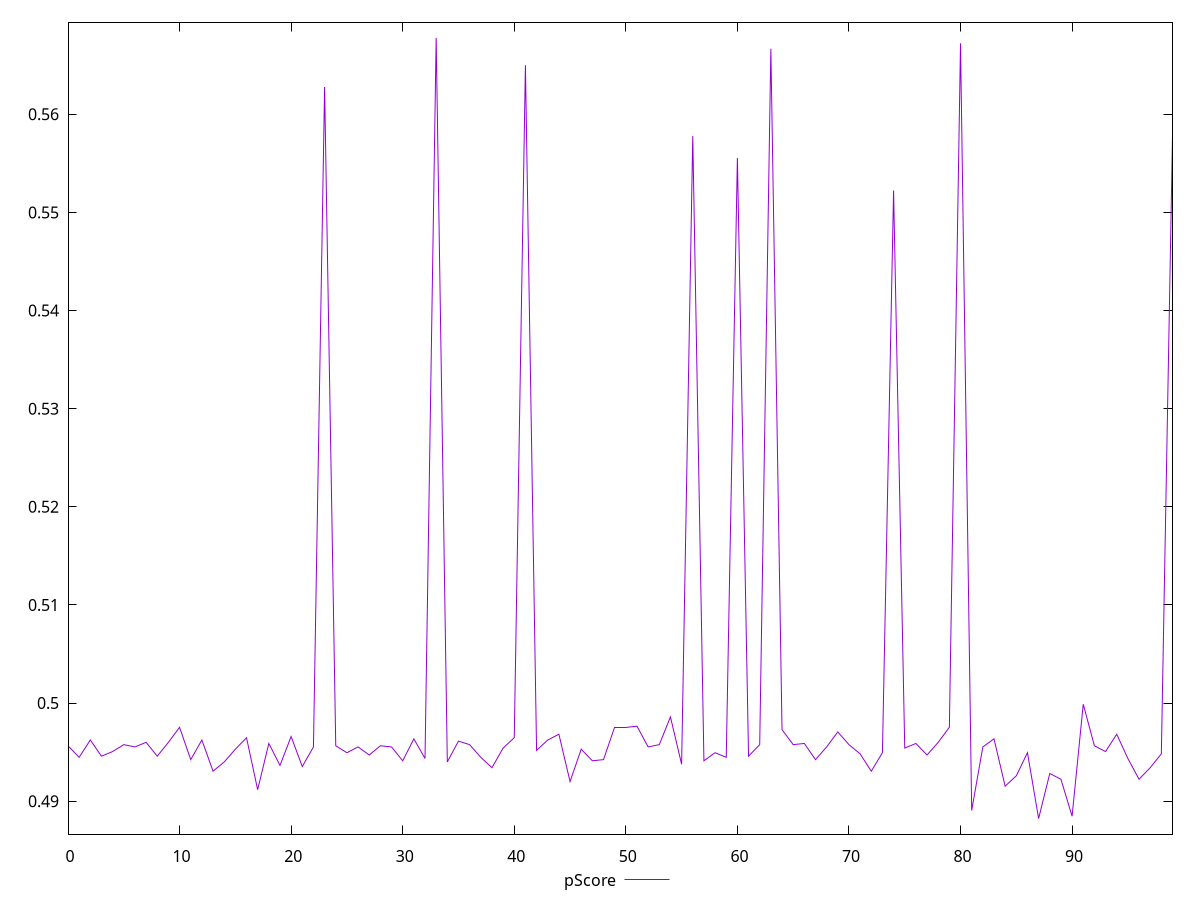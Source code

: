 reset

$pScore <<EOF
0 0.4956470588235294
1 0.4944705882352941
2 0.49623529411764705
3 0.49458823529411766
4 0.4950588235294118
5 0.49576470588235294
6 0.4955294117647059
7 0.496
8 0.49458823529411766
9 0.496
10 0.4975294117647059
11 0.49423529411764705
12 0.49623529411764705
13 0.49305882352941177
14 0.494
15 0.49529411764705883
16 0.4964705882352941
17 0.49117647058823527
18 0.4958823529411765
19 0.49364705882352944
20 0.49658823529411766
21 0.4935294117647059
22 0.4955294117647059
23 0.5627777777777778
24 0.4956470588235294
25 0.4949411764705882
26 0.4955294117647059
27 0.49470588235294116
28 0.4956470588235294
29 0.4955294117647059
30 0.49411764705882355
31 0.4963529411764706
32 0.4943529411764706
33 0.5677777777777777
34 0.494
35 0.49611764705882355
36 0.49576470588235294
37 0.4944705882352941
38 0.4934117647058823
39 0.49541176470588233
40 0.4964705882352941
41 0.565
42 0.4951764705882353
43 0.49623529411764705
44 0.4968235294117647
45 0.492
46 0.49529411764705883
47 0.49411764705882355
48 0.49423529411764705
49 0.4975294117647059
50 0.4975294117647059
51 0.4976470588235294
52 0.4955294117647059
53 0.49576470588235294
54 0.49858823529411767
55 0.49376470588235294
56 0.5577777777777778
57 0.49411764705882355
58 0.4949411764705882
59 0.4944705882352941
60 0.5555555555555556
61 0.49458823529411766
62 0.49576470588235294
63 0.5666666666666667
64 0.49729411764705883
65 0.49576470588235294
66 0.4958823529411765
67 0.49423529411764705
68 0.4955294117647059
69 0.4970588235294118
70 0.49576470588235294
71 0.4948235294117647
72 0.49305882352941177
73 0.4949411764705882
74 0.5522222222222222
75 0.49541176470588233
76 0.4958823529411765
77 0.49470588235294116
78 0.496
79 0.4975294117647059
80 0.5672222222222222
81 0.48905882352941177
82 0.4955294117647059
83 0.4963529411764706
84 0.4915294117647059
85 0.49258823529411766
86 0.4949411764705882
87 0.48823529411764705
88 0.4928235294117647
89 0.49223529411764705
90 0.4884705882352941
91 0.49988235294117644
92 0.4956470588235294
93 0.4950588235294118
94 0.4968235294117647
95 0.4943529411764706
96 0.49223529411764705
97 0.4934117647058823
98 0.4948235294117647
99 0.5577777777777778
EOF

set key outside below
set xrange [0:99]
set yrange [0.48664444444444444:0.5693686274509804]
set trange [0.48664444444444444:0.5693686274509804]
set terminal svg size 640, 500 enhanced background rgb 'white'
set output "report_00009_2021-02-08T22-37-41.559Z/render-blocking-resources/samples/pages+cached+noadtech+nomedia/pScore/values.svg"

plot $pScore title "pScore" with line

reset
